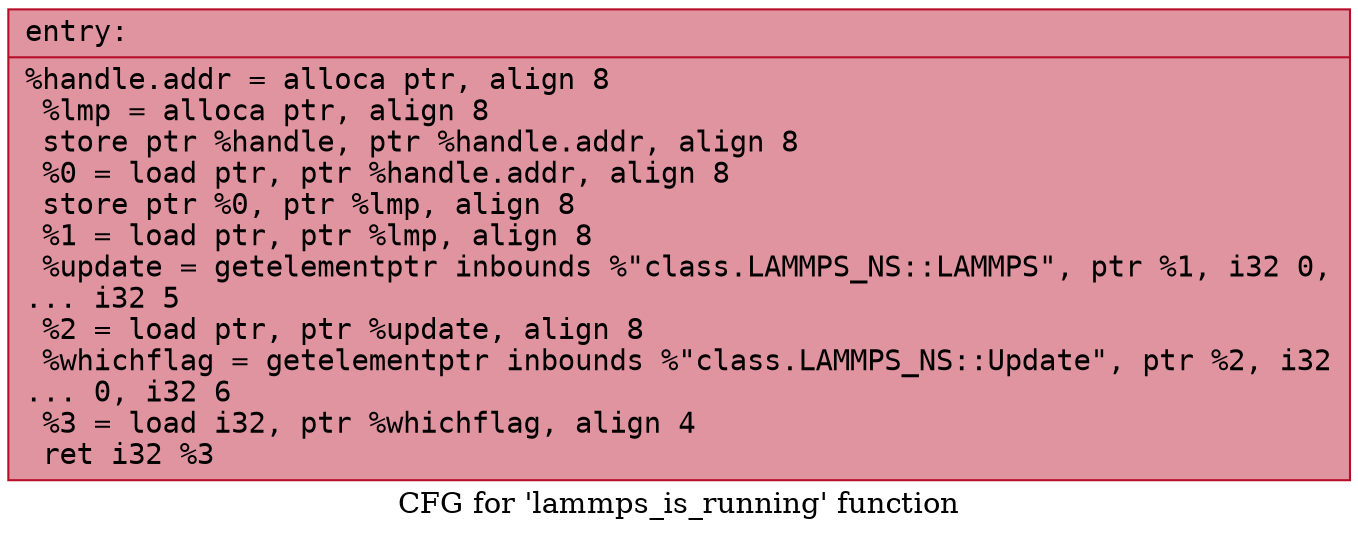digraph "CFG for 'lammps_is_running' function" {
	label="CFG for 'lammps_is_running' function";

	Node0x55bdf818c0f0 [shape=record,color="#b70d28ff", style=filled, fillcolor="#b70d2870" fontname="Courier",label="{entry:\l|  %handle.addr = alloca ptr, align 8\l  %lmp = alloca ptr, align 8\l  store ptr %handle, ptr %handle.addr, align 8\l  %0 = load ptr, ptr %handle.addr, align 8\l  store ptr %0, ptr %lmp, align 8\l  %1 = load ptr, ptr %lmp, align 8\l  %update = getelementptr inbounds %\"class.LAMMPS_NS::LAMMPS\", ptr %1, i32 0,\l... i32 5\l  %2 = load ptr, ptr %update, align 8\l  %whichflag = getelementptr inbounds %\"class.LAMMPS_NS::Update\", ptr %2, i32\l... 0, i32 6\l  %3 = load i32, ptr %whichflag, align 4\l  ret i32 %3\l}"];
}
